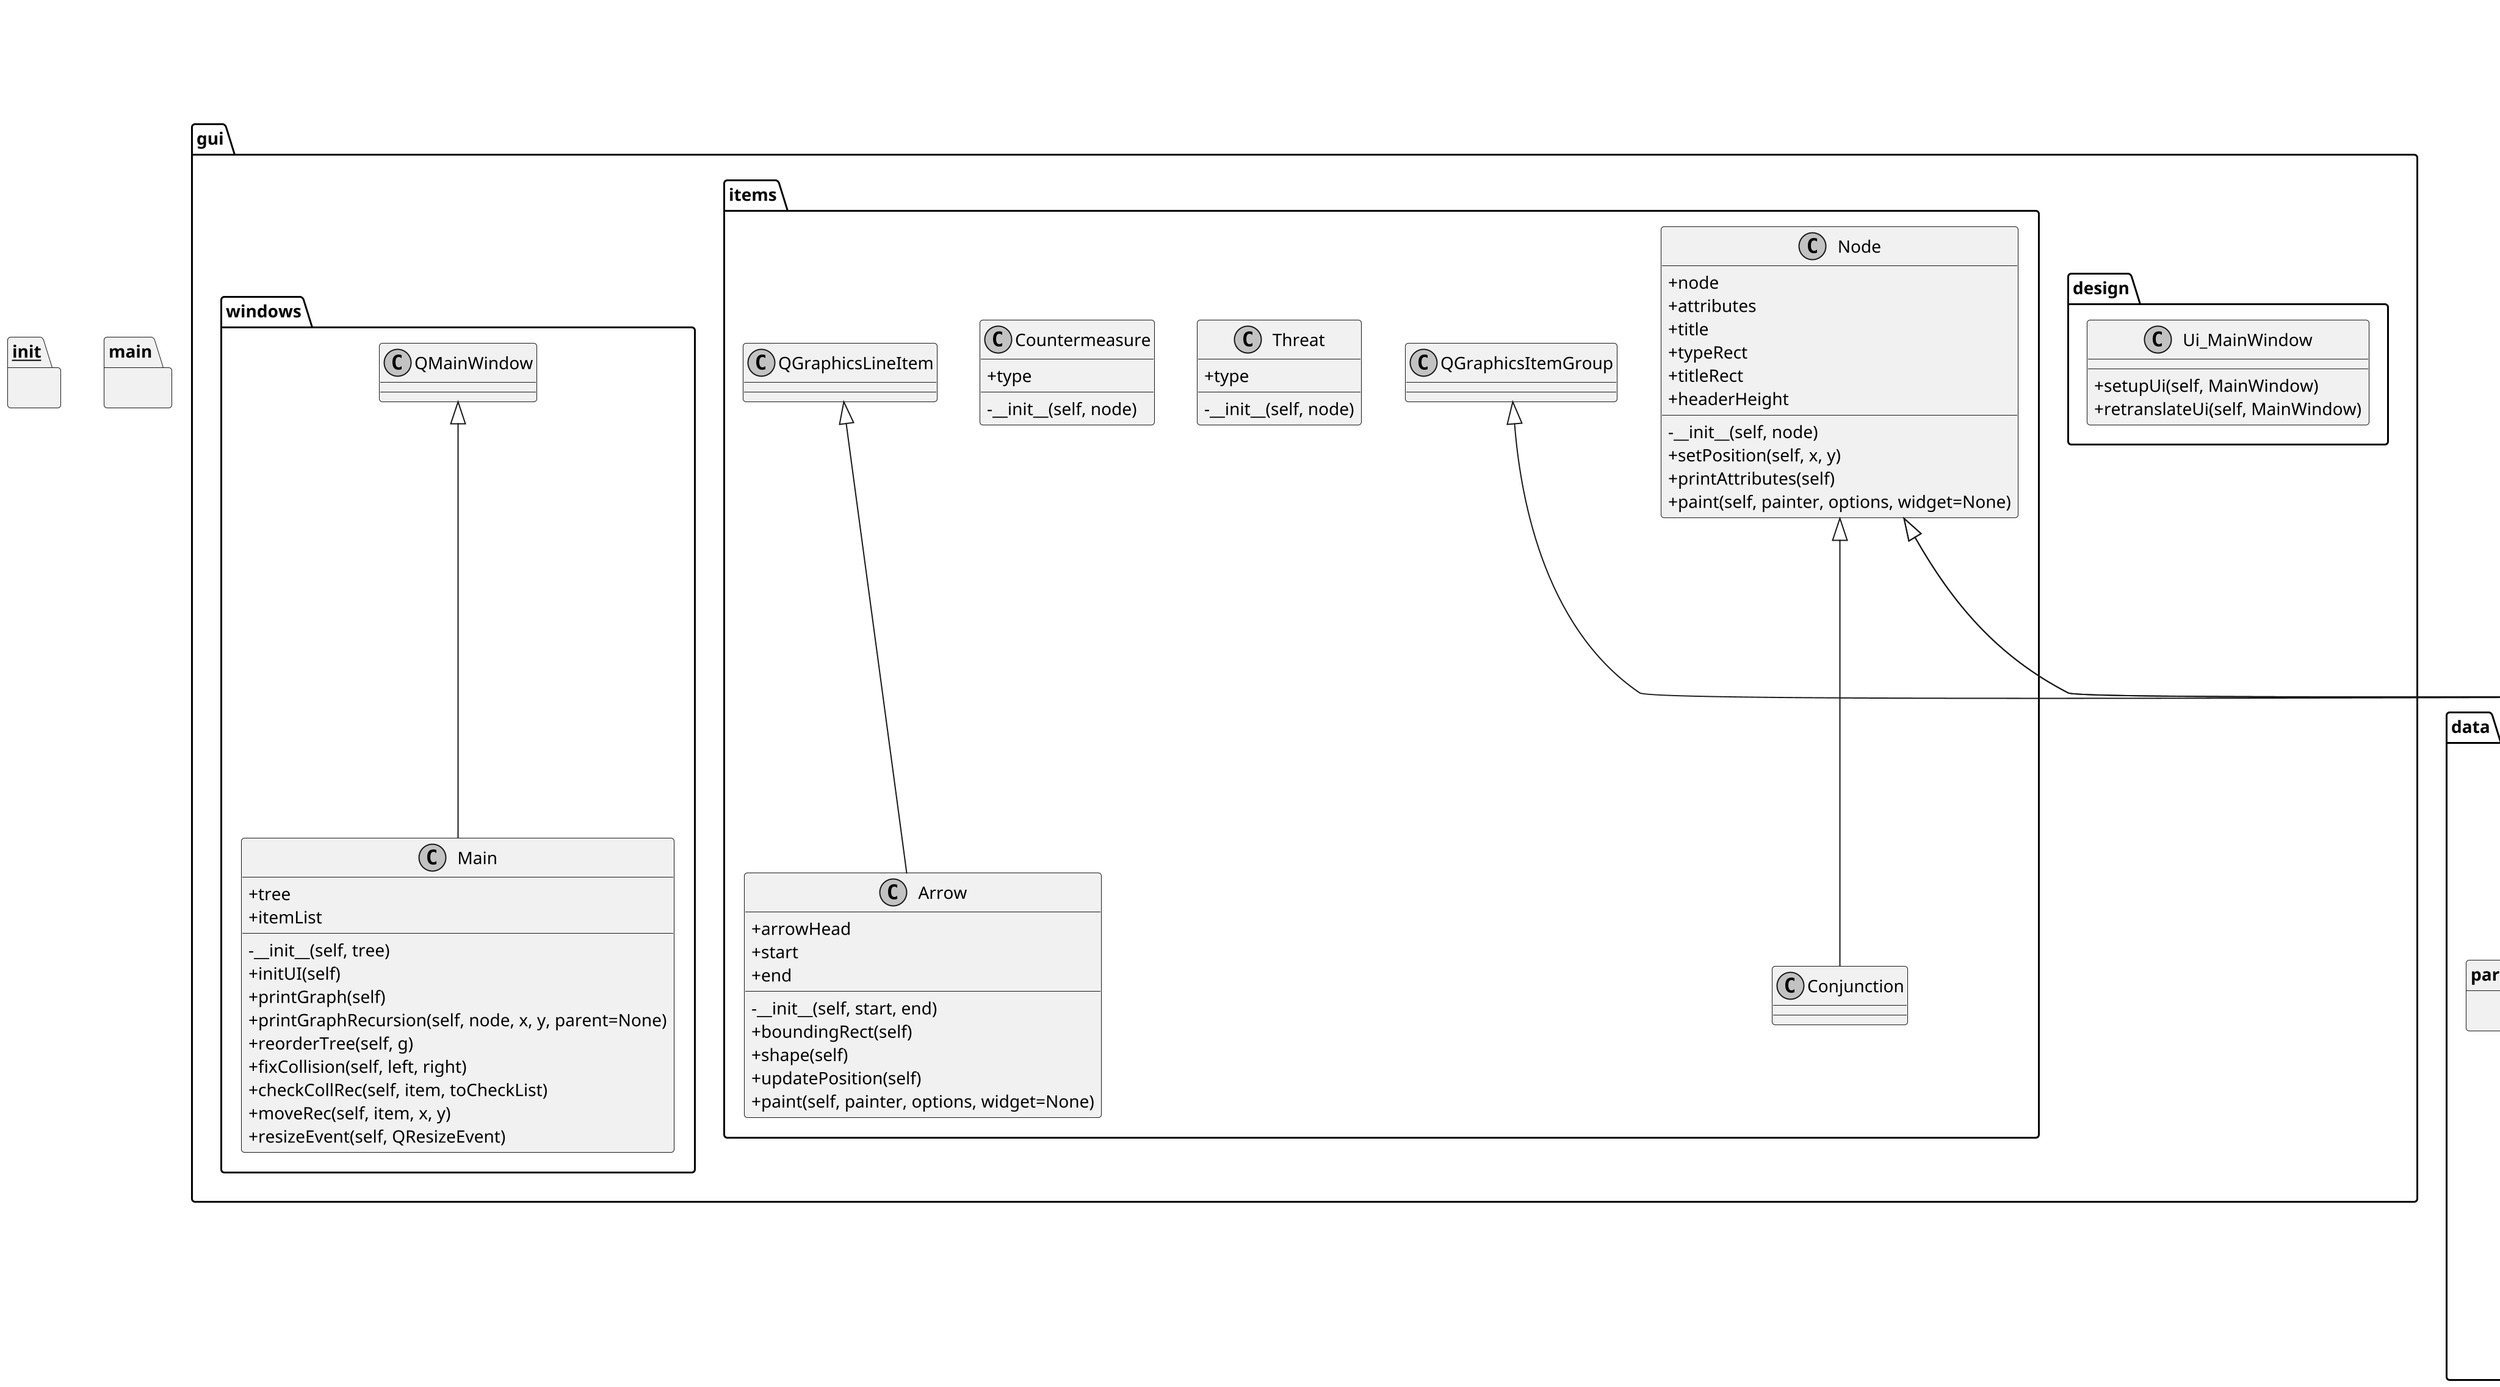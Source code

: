 @startuml
skinparam monochrome true
skinparam classAttributeIconSize 0
scale 2

namespace __init__ {
}
namespace data {
  namespace handler {
    class Handler {
      +buildFromXML(self, file)
      +saveToXML(self, tree, file)
      +checkRemoveEdge(self, edge)
      +checkAddEdge(self, edge)
      +checkRemoveNode(self, node)
      +checkAddNode(self, node)
      +getFreeID(self, node)
      +setNextID(self, node)
    }

  }
  namespace parsers {
  }
  namespace types {
    class Node {
      {static} +type
      +isRoot
      +id
      +title
      +description
      +attributes
      +parents
      +edges
      +visited
      +finished
      -__init__(self)
      +toString(self)
      +initDFS(self)
    }

    Node <|-- Threat
    class Threat {
      {static} +type
    }

    Node <|-- Countermeasure
    class Countermeasure {
      {static} +type
    }

    class Edge {
      +source
      +destination
      +conjunction
      -__init__(self, source, destination, conjunction)
      -__hash__(self)
    }

    class Tree {
      {static} +nodeList
      {static} +edgeList
      {static} +extended
      {static} +root
      {static} +meta
      +extended
      -__init__(self, extended)
      +addNode(self, node)
      +addEdge(self, source, destination, conjunction)
      +checkExtended(self)
      +checkCycle(self)
      +dfs(self, node)
    }

  }
}
namespace fileHandler {
  namespace __init__ {
  }
  namespace xml {
    class Handler {
      +parser
      +xml
      +extended
      +simpleXSD
      +extendedXSD
      -__init__(self)
      +loadFile(self, file)
      +validate(self)
      +validateSimple(self)
      +validateExtended(self)
      +generateTemplate(self, extended)
      +generateMetaElements(self, elements)
      +generateTree(self, tree)
      +generateSimpleTree(self, tree)
      +generateExtendedTree(self, tree)
      +addSimpleNode(self, tree, root, element)
      +addExtendedNodes(self, tree)
      +addExtendedEdges(self, tree)
      +addNode(self, root, element)
      +saveToFile(self, file)
    }

  }
}
namespace gui {
  namespace design {
    class Ui_MainWindow {
      +setupUi(self, MainWindow)
      +retranslateUi(self, MainWindow)
    }

  }
  namespace items {
    QGraphicsItemGroup <|-- Node
    class Node {
      +node
      +attributes
      +title
      +typeRect
      +titleRect
      +headerHeight
      -__init__(self, node)
      +setPosition(self, x, y)
      +printAttributes(self)
      +paint(self, painter, options, widget=None)
    }

    Node <|-- Threat
    class Threat {
      +type
      -__init__(self, node)
    }

    Node <|-- Countermeasure
    class Countermeasure {
      +type
      -__init__(self, node)
    }

    Node <|-- Conjunction
    class Conjunction {
    }

    QGraphicsLineItem <|-- Arrow
    class Arrow {
      +arrowHead
      +start
      +end
      -__init__(self, start, end)
      +boundingRect(self)
      +shape(self)
      +updatePosition(self)
      +paint(self, painter, options, widget=None)
    }

  }
  namespace windows {
    QMainWindow <|-- Main
    class Main {
      +tree
      +itemList
      -__init__(self, tree)
      +initUI(self)
      +printGraph(self)
      +printGraphRecursion(self, node, x, y, parent=None)
      +reorderTree(self, g)
      +fixCollision(self, left, right)
      +checkCollRec(self, item, toCheckList)
      +moveRec(self, item, x, y)
      +resizeEvent(self, QResizeEvent)
    }

  }
}
namespace main {
}
@enduml
